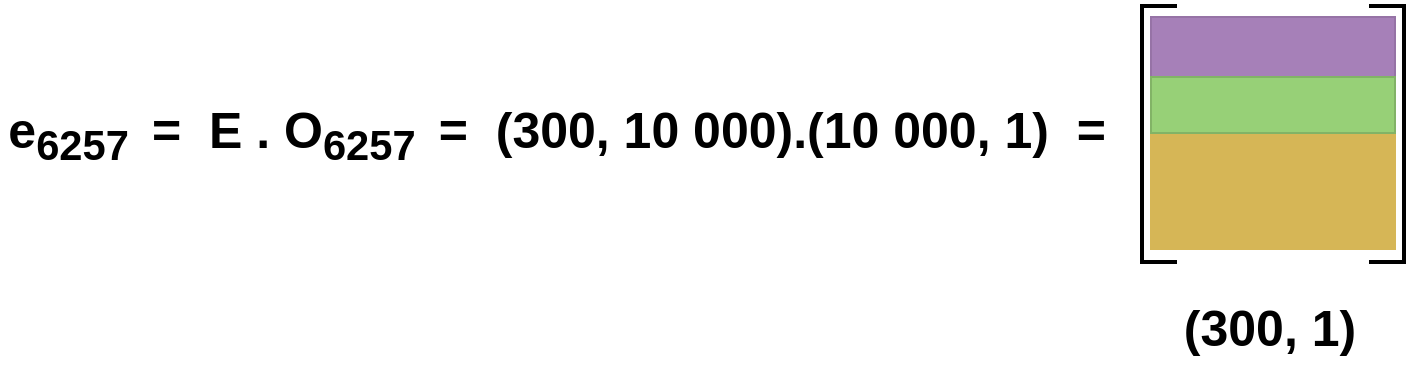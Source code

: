 <mxfile version="10.6.9" type="device"><diagram id="6LbtLnMFYFxnlvMg4RdQ" name="Page-1"><mxGraphModel dx="1080" dy="493" grid="1" gridSize="10" guides="1" tooltips="1" connect="1" arrows="1" fold="1" page="1" pageScale="1" pageWidth="850" pageHeight="1100" math="0" shadow="0"><root><mxCell id="0"/><mxCell id="1" parent="0"/><mxCell id="h-MUD5SioifEZg0IPxpa-2" value="" style="group" parent="1" vertex="1" connectable="0"><mxGeometry x="612" y="677.5" width="131" height="133" as="geometry"/></mxCell><mxCell id="h-MUD5SioifEZg0IPxpa-3" value="" style="rounded=0;whiteSpace=wrap;html=1;verticalAlign=top;strokeWidth=2;" parent="h-MUD5SioifEZg0IPxpa-2" vertex="1"><mxGeometry y="2.5" width="131" height="128" as="geometry"/></mxCell><mxCell id="h-MUD5SioifEZg0IPxpa-4" value="" style="rounded=0;whiteSpace=wrap;html=1;strokeWidth=6;fontSize=19;strokeColor=none;" parent="h-MUD5SioifEZg0IPxpa-2" vertex="1"><mxGeometry x="17.5" y="128" width="96" height="5" as="geometry"/></mxCell><mxCell id="h-MUD5SioifEZg0IPxpa-5" value="" style="rounded=0;whiteSpace=wrap;html=1;fillColor=#D6B656;fontSize=25;strokeColor=#d6b656;" parent="h-MUD5SioifEZg0IPxpa-2" vertex="1"><mxGeometry x="4.5" y="66" width="122" height="58" as="geometry"/></mxCell><mxCell id="h-MUD5SioifEZg0IPxpa-6" value="" style="rounded=0;whiteSpace=wrap;html=1;strokeWidth=6;fontSize=19;strokeColor=none;" parent="h-MUD5SioifEZg0IPxpa-2" vertex="1"><mxGeometry x="17.5" width="96" height="5" as="geometry"/></mxCell><mxCell id="h-MUD5SioifEZg0IPxpa-7" value="" style="rounded=0;whiteSpace=wrap;html=1;fillColor=#A680B8;fontSize=25;strokeColor=#9673a6;" parent="h-MUD5SioifEZg0IPxpa-2" vertex="1"><mxGeometry x="4.5" y="8" width="122" height="30" as="geometry"/></mxCell><mxCell id="h-MUD5SioifEZg0IPxpa-8" value="" style="rounded=0;whiteSpace=wrap;html=1;fillColor=#97D077;fontSize=25;strokeColor=#82b366;" parent="h-MUD5SioifEZg0IPxpa-2" vertex="1"><mxGeometry x="4.5" y="38" width="122" height="28" as="geometry"/></mxCell><mxCell id="h-MUD5SioifEZg0IPxpa-14" value="(300, 1)" style="text;html=1;strokeColor=none;fillColor=none;align=center;verticalAlign=middle;whiteSpace=wrap;rounded=0;fontSize=25;fontStyle=1" parent="1" vertex="1"><mxGeometry x="612" y="820" width="128" height="40" as="geometry"/></mxCell><mxCell id="NCgh5ugS4o1O5MDXuPDp-3" value="&lt;font style=&quot;font-size: 25px&quot;&gt;e&lt;font style=&quot;font-size: 25px&quot;&gt;&lt;sub&gt;6257&amp;nbsp;&amp;nbsp;&lt;/sub&gt;=&amp;nbsp;&amp;nbsp;&lt;/font&gt;E . O&lt;sub&gt;6257&amp;nbsp;&amp;nbsp;&lt;/sub&gt;=&amp;nbsp; (300, 10 000)&lt;font&gt;.&lt;/font&gt;(10 000, 1)&amp;nbsp; =&amp;nbsp;&amp;nbsp;&lt;/font&gt;&lt;sub&gt;&lt;font&gt;&lt;br&gt;&lt;/font&gt;&lt;/sub&gt;" style="text;html=1;strokeColor=none;fillColor=none;align=center;verticalAlign=middle;whiteSpace=wrap;rounded=0;fontSize=25;fontStyle=1" parent="1" vertex="1"><mxGeometry x="41" y="723.5" width="571" height="40" as="geometry"/></mxCell></root></mxGraphModel></diagram></mxfile>